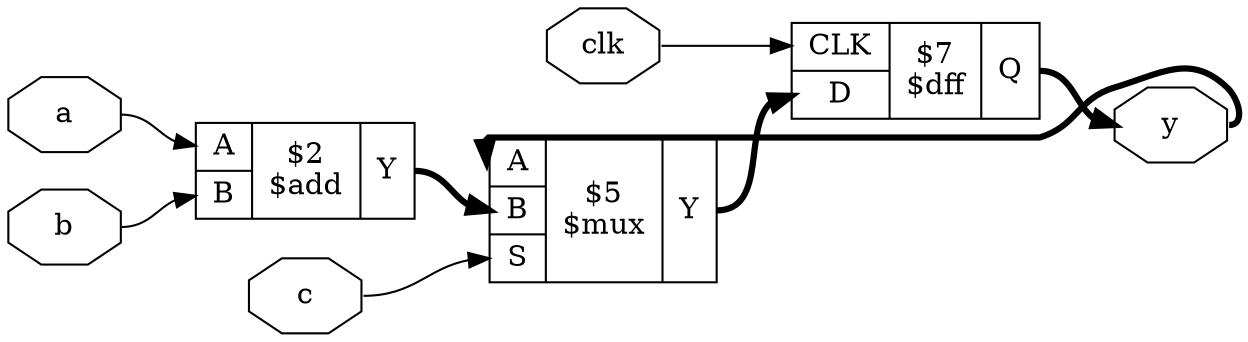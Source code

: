 digraph "example" {
rankdir="LR";
remincross=true;
n3 [ shape=octagon, label="a", color="black", fontcolor="black" ];
n4 [ shape=octagon, label="b", color="black", fontcolor="black" ];
n5 [ shape=octagon, label="c", color="black", fontcolor="black" ];
n6 [ shape=octagon, label="clk", color="black", fontcolor="black" ];
n7 [ shape=octagon, label="y", color="black", fontcolor="black" ];
c11 [ shape=record, label="{{<p8> A|<p9> B}|$2\n$add|{<p10> Y}}" ];
c15 [ shape=record, label="{{<p12> CLK|<p13> D}|$7\n$dff|{<p14> Q}}" ];
c17 [ shape=record, label="{{<p8> A|<p9> B|<p16> S}|$5\n$mux|{<p10> Y}}" ];
c17:p10:e -> c15:p13:w [color="black", style="setlinewidth(3)", label=""];
c11:p10:e -> c17:p9:w [color="black", style="setlinewidth(3)", label=""];
n3:e -> c11:p8:w [color="black", label=""];
n4:e -> c11:p9:w [color="black", label=""];
n5:e -> c17:p16:w [color="black", label=""];
n6:e -> c15:p12:w [color="black", label=""];
c15:p14:e -> n7:w [color="black", style="setlinewidth(3)", label=""];
n7:e -> c17:p8:w [color="black", style="setlinewidth(3)", label=""];
}
